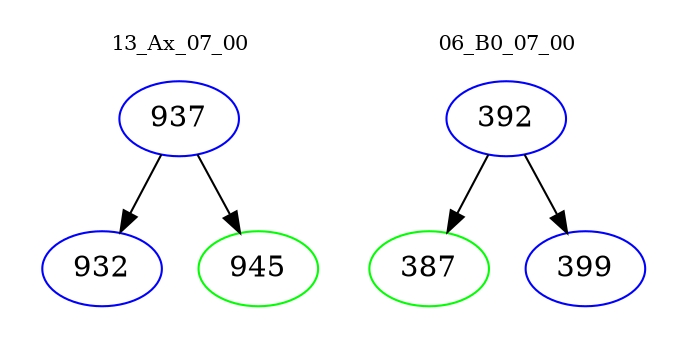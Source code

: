 digraph{
subgraph cluster_0 {
color = white
label = "13_Ax_07_00";
fontsize=10;
T0_937 [label="937", color="blue"]
T0_937 -> T0_932 [color="black"]
T0_932 [label="932", color="blue"]
T0_937 -> T0_945 [color="black"]
T0_945 [label="945", color="green"]
}
subgraph cluster_1 {
color = white
label = "06_B0_07_00";
fontsize=10;
T1_392 [label="392", color="blue"]
T1_392 -> T1_387 [color="black"]
T1_387 [label="387", color="green"]
T1_392 -> T1_399 [color="black"]
T1_399 [label="399", color="blue"]
}
}
